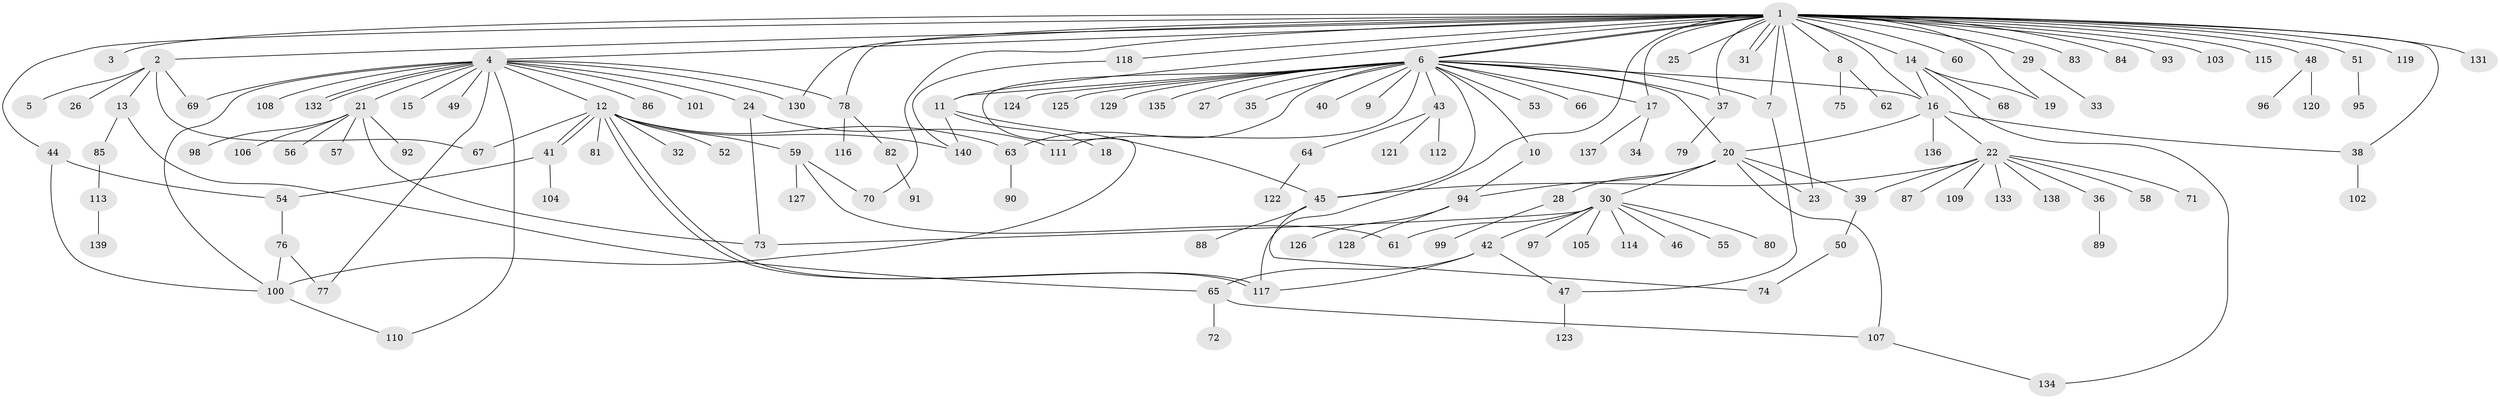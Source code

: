 // Generated by graph-tools (version 1.1) at 2025/35/03/09/25 02:35:42]
// undirected, 140 vertices, 183 edges
graph export_dot {
graph [start="1"]
  node [color=gray90,style=filled];
  1;
  2;
  3;
  4;
  5;
  6;
  7;
  8;
  9;
  10;
  11;
  12;
  13;
  14;
  15;
  16;
  17;
  18;
  19;
  20;
  21;
  22;
  23;
  24;
  25;
  26;
  27;
  28;
  29;
  30;
  31;
  32;
  33;
  34;
  35;
  36;
  37;
  38;
  39;
  40;
  41;
  42;
  43;
  44;
  45;
  46;
  47;
  48;
  49;
  50;
  51;
  52;
  53;
  54;
  55;
  56;
  57;
  58;
  59;
  60;
  61;
  62;
  63;
  64;
  65;
  66;
  67;
  68;
  69;
  70;
  71;
  72;
  73;
  74;
  75;
  76;
  77;
  78;
  79;
  80;
  81;
  82;
  83;
  84;
  85;
  86;
  87;
  88;
  89;
  90;
  91;
  92;
  93;
  94;
  95;
  96;
  97;
  98;
  99;
  100;
  101;
  102;
  103;
  104;
  105;
  106;
  107;
  108;
  109;
  110;
  111;
  112;
  113;
  114;
  115;
  116;
  117;
  118;
  119;
  120;
  121;
  122;
  123;
  124;
  125;
  126;
  127;
  128;
  129;
  130;
  131;
  132;
  133;
  134;
  135;
  136;
  137;
  138;
  139;
  140;
  1 -- 2;
  1 -- 3;
  1 -- 4;
  1 -- 6;
  1 -- 6;
  1 -- 7;
  1 -- 8;
  1 -- 11;
  1 -- 14;
  1 -- 16;
  1 -- 17;
  1 -- 19;
  1 -- 23;
  1 -- 25;
  1 -- 29;
  1 -- 31;
  1 -- 31;
  1 -- 37;
  1 -- 38;
  1 -- 44;
  1 -- 48;
  1 -- 51;
  1 -- 60;
  1 -- 70;
  1 -- 78;
  1 -- 83;
  1 -- 84;
  1 -- 93;
  1 -- 103;
  1 -- 115;
  1 -- 117;
  1 -- 118;
  1 -- 119;
  1 -- 130;
  1 -- 131;
  2 -- 5;
  2 -- 13;
  2 -- 26;
  2 -- 67;
  2 -- 69;
  4 -- 12;
  4 -- 15;
  4 -- 21;
  4 -- 24;
  4 -- 49;
  4 -- 69;
  4 -- 77;
  4 -- 78;
  4 -- 86;
  4 -- 100;
  4 -- 101;
  4 -- 108;
  4 -- 110;
  4 -- 130;
  4 -- 132;
  4 -- 132;
  6 -- 7;
  6 -- 9;
  6 -- 10;
  6 -- 11;
  6 -- 16;
  6 -- 17;
  6 -- 20;
  6 -- 27;
  6 -- 35;
  6 -- 37;
  6 -- 40;
  6 -- 43;
  6 -- 45;
  6 -- 53;
  6 -- 63;
  6 -- 66;
  6 -- 100;
  6 -- 111;
  6 -- 124;
  6 -- 125;
  6 -- 129;
  6 -- 135;
  7 -- 47;
  8 -- 62;
  8 -- 75;
  10 -- 94;
  11 -- 18;
  11 -- 45;
  11 -- 140;
  12 -- 32;
  12 -- 41;
  12 -- 41;
  12 -- 52;
  12 -- 59;
  12 -- 63;
  12 -- 67;
  12 -- 81;
  12 -- 117;
  12 -- 117;
  12 -- 140;
  13 -- 65;
  13 -- 85;
  14 -- 16;
  14 -- 19;
  14 -- 68;
  14 -- 134;
  16 -- 20;
  16 -- 22;
  16 -- 38;
  16 -- 136;
  17 -- 34;
  17 -- 137;
  20 -- 23;
  20 -- 28;
  20 -- 30;
  20 -- 39;
  20 -- 94;
  20 -- 107;
  21 -- 56;
  21 -- 57;
  21 -- 73;
  21 -- 92;
  21 -- 98;
  21 -- 106;
  22 -- 36;
  22 -- 39;
  22 -- 45;
  22 -- 58;
  22 -- 71;
  22 -- 87;
  22 -- 109;
  22 -- 133;
  22 -- 138;
  24 -- 73;
  24 -- 111;
  28 -- 99;
  29 -- 33;
  30 -- 42;
  30 -- 46;
  30 -- 55;
  30 -- 61;
  30 -- 73;
  30 -- 80;
  30 -- 97;
  30 -- 105;
  30 -- 114;
  36 -- 89;
  37 -- 79;
  38 -- 102;
  39 -- 50;
  41 -- 54;
  41 -- 104;
  42 -- 47;
  42 -- 65;
  42 -- 117;
  43 -- 64;
  43 -- 112;
  43 -- 121;
  44 -- 54;
  44 -- 100;
  45 -- 74;
  45 -- 88;
  47 -- 123;
  48 -- 96;
  48 -- 120;
  50 -- 74;
  51 -- 95;
  54 -- 76;
  59 -- 61;
  59 -- 70;
  59 -- 127;
  63 -- 90;
  64 -- 122;
  65 -- 72;
  65 -- 107;
  76 -- 77;
  76 -- 100;
  78 -- 82;
  78 -- 116;
  82 -- 91;
  85 -- 113;
  94 -- 126;
  94 -- 128;
  100 -- 110;
  107 -- 134;
  113 -- 139;
  118 -- 140;
}
